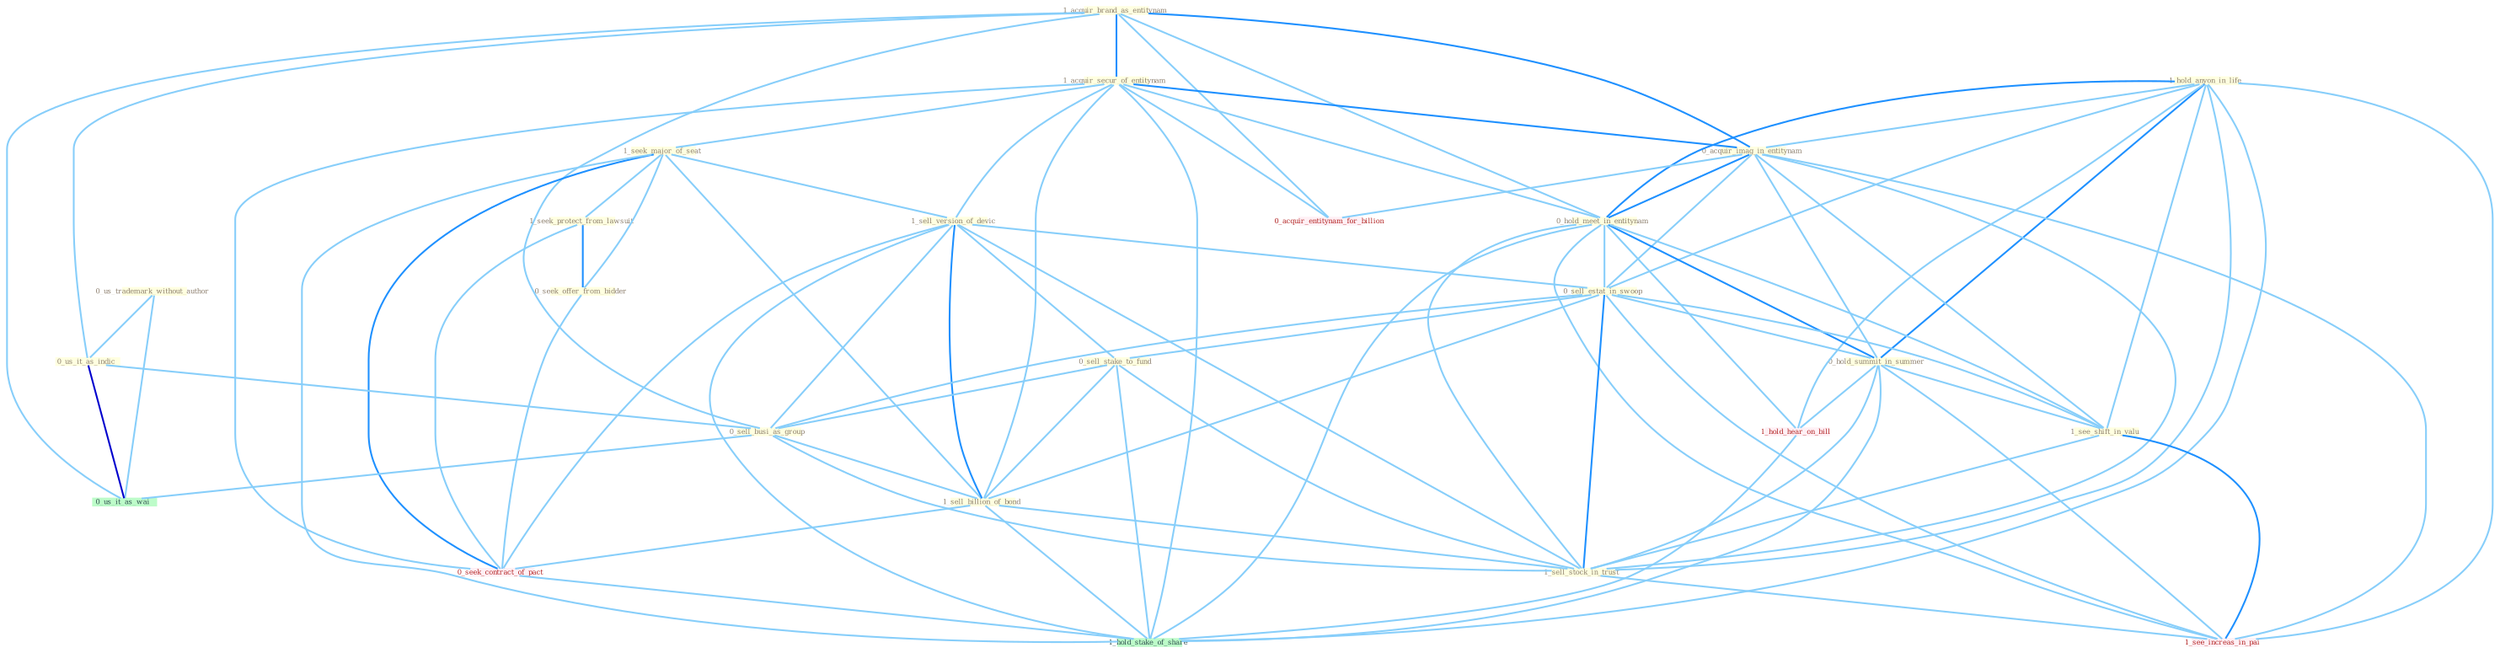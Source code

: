 Graph G{ 
    node
    [shape=polygon,style=filled,width=.5,height=.06,color="#BDFCC9",fixedsize=true,fontsize=4,
    fontcolor="#2f4f4f"];
    {node
    [color="#ffffe0", fontcolor="#8b7d6b"] "0_us_trademark_without_author " "1_acquir_brand_as_entitynam " "1_acquir_secur_of_entitynam " "1_hold_anyon_in_life " "1_seek_major_of_seat " "0_us_it_as_indic " "0_acquir_imag_in_entitynam " "0_hold_meet_in_entitynam " "1_sell_version_of_devic " "0_sell_estat_in_swoop " "0_sell_stake_to_fund " "0_sell_busi_as_group " "1_sell_billion_of_bond " "1_seek_protect_from_lawsuit " "0_seek_offer_from_bidder " "0_hold_summit_in_summer " "1_see_shift_in_valu " "1_sell_stock_in_trust "}
{node [color="#fff0f5", fontcolor="#b22222"] "0_seek_contract_of_pact " "0_acquir_entitynam_for_billion " "1_see_increas_in_pai " "1_hold_hear_on_bill "}
edge [color="#B0E2FF"];

	"0_us_trademark_without_author " -- "0_us_it_as_indic " [w="1", color="#87cefa" ];
	"0_us_trademark_without_author " -- "0_us_it_as_wai " [w="1", color="#87cefa" ];
	"1_acquir_brand_as_entitynam " -- "1_acquir_secur_of_entitynam " [w="2", color="#1e90ff" , len=0.8];
	"1_acquir_brand_as_entitynam " -- "0_us_it_as_indic " [w="1", color="#87cefa" ];
	"1_acquir_brand_as_entitynam " -- "0_acquir_imag_in_entitynam " [w="2", color="#1e90ff" , len=0.8];
	"1_acquir_brand_as_entitynam " -- "0_hold_meet_in_entitynam " [w="1", color="#87cefa" ];
	"1_acquir_brand_as_entitynam " -- "0_sell_busi_as_group " [w="1", color="#87cefa" ];
	"1_acquir_brand_as_entitynam " -- "0_us_it_as_wai " [w="1", color="#87cefa" ];
	"1_acquir_brand_as_entitynam " -- "0_acquir_entitynam_for_billion " [w="1", color="#87cefa" ];
	"1_acquir_secur_of_entitynam " -- "1_seek_major_of_seat " [w="1", color="#87cefa" ];
	"1_acquir_secur_of_entitynam " -- "0_acquir_imag_in_entitynam " [w="2", color="#1e90ff" , len=0.8];
	"1_acquir_secur_of_entitynam " -- "0_hold_meet_in_entitynam " [w="1", color="#87cefa" ];
	"1_acquir_secur_of_entitynam " -- "1_sell_version_of_devic " [w="1", color="#87cefa" ];
	"1_acquir_secur_of_entitynam " -- "1_sell_billion_of_bond " [w="1", color="#87cefa" ];
	"1_acquir_secur_of_entitynam " -- "0_seek_contract_of_pact " [w="1", color="#87cefa" ];
	"1_acquir_secur_of_entitynam " -- "0_acquir_entitynam_for_billion " [w="1", color="#87cefa" ];
	"1_acquir_secur_of_entitynam " -- "1_hold_stake_of_share " [w="1", color="#87cefa" ];
	"1_hold_anyon_in_life " -- "0_acquir_imag_in_entitynam " [w="1", color="#87cefa" ];
	"1_hold_anyon_in_life " -- "0_hold_meet_in_entitynam " [w="2", color="#1e90ff" , len=0.8];
	"1_hold_anyon_in_life " -- "0_sell_estat_in_swoop " [w="1", color="#87cefa" ];
	"1_hold_anyon_in_life " -- "0_hold_summit_in_summer " [w="2", color="#1e90ff" , len=0.8];
	"1_hold_anyon_in_life " -- "1_see_shift_in_valu " [w="1", color="#87cefa" ];
	"1_hold_anyon_in_life " -- "1_sell_stock_in_trust " [w="1", color="#87cefa" ];
	"1_hold_anyon_in_life " -- "1_see_increas_in_pai " [w="1", color="#87cefa" ];
	"1_hold_anyon_in_life " -- "1_hold_hear_on_bill " [w="1", color="#87cefa" ];
	"1_hold_anyon_in_life " -- "1_hold_stake_of_share " [w="1", color="#87cefa" ];
	"1_seek_major_of_seat " -- "1_sell_version_of_devic " [w="1", color="#87cefa" ];
	"1_seek_major_of_seat " -- "1_sell_billion_of_bond " [w="1", color="#87cefa" ];
	"1_seek_major_of_seat " -- "1_seek_protect_from_lawsuit " [w="1", color="#87cefa" ];
	"1_seek_major_of_seat " -- "0_seek_offer_from_bidder " [w="1", color="#87cefa" ];
	"1_seek_major_of_seat " -- "0_seek_contract_of_pact " [w="2", color="#1e90ff" , len=0.8];
	"1_seek_major_of_seat " -- "1_hold_stake_of_share " [w="1", color="#87cefa" ];
	"0_us_it_as_indic " -- "0_sell_busi_as_group " [w="1", color="#87cefa" ];
	"0_us_it_as_indic " -- "0_us_it_as_wai " [w="3", color="#0000cd" , len=0.6];
	"0_acquir_imag_in_entitynam " -- "0_hold_meet_in_entitynam " [w="2", color="#1e90ff" , len=0.8];
	"0_acquir_imag_in_entitynam " -- "0_sell_estat_in_swoop " [w="1", color="#87cefa" ];
	"0_acquir_imag_in_entitynam " -- "0_hold_summit_in_summer " [w="1", color="#87cefa" ];
	"0_acquir_imag_in_entitynam " -- "1_see_shift_in_valu " [w="1", color="#87cefa" ];
	"0_acquir_imag_in_entitynam " -- "1_sell_stock_in_trust " [w="1", color="#87cefa" ];
	"0_acquir_imag_in_entitynam " -- "0_acquir_entitynam_for_billion " [w="1", color="#87cefa" ];
	"0_acquir_imag_in_entitynam " -- "1_see_increas_in_pai " [w="1", color="#87cefa" ];
	"0_hold_meet_in_entitynam " -- "0_sell_estat_in_swoop " [w="1", color="#87cefa" ];
	"0_hold_meet_in_entitynam " -- "0_hold_summit_in_summer " [w="2", color="#1e90ff" , len=0.8];
	"0_hold_meet_in_entitynam " -- "1_see_shift_in_valu " [w="1", color="#87cefa" ];
	"0_hold_meet_in_entitynam " -- "1_sell_stock_in_trust " [w="1", color="#87cefa" ];
	"0_hold_meet_in_entitynam " -- "1_see_increas_in_pai " [w="1", color="#87cefa" ];
	"0_hold_meet_in_entitynam " -- "1_hold_hear_on_bill " [w="1", color="#87cefa" ];
	"0_hold_meet_in_entitynam " -- "1_hold_stake_of_share " [w="1", color="#87cefa" ];
	"1_sell_version_of_devic " -- "0_sell_estat_in_swoop " [w="1", color="#87cefa" ];
	"1_sell_version_of_devic " -- "0_sell_stake_to_fund " [w="1", color="#87cefa" ];
	"1_sell_version_of_devic " -- "0_sell_busi_as_group " [w="1", color="#87cefa" ];
	"1_sell_version_of_devic " -- "1_sell_billion_of_bond " [w="2", color="#1e90ff" , len=0.8];
	"1_sell_version_of_devic " -- "1_sell_stock_in_trust " [w="1", color="#87cefa" ];
	"1_sell_version_of_devic " -- "0_seek_contract_of_pact " [w="1", color="#87cefa" ];
	"1_sell_version_of_devic " -- "1_hold_stake_of_share " [w="1", color="#87cefa" ];
	"0_sell_estat_in_swoop " -- "0_sell_stake_to_fund " [w="1", color="#87cefa" ];
	"0_sell_estat_in_swoop " -- "0_sell_busi_as_group " [w="1", color="#87cefa" ];
	"0_sell_estat_in_swoop " -- "1_sell_billion_of_bond " [w="1", color="#87cefa" ];
	"0_sell_estat_in_swoop " -- "0_hold_summit_in_summer " [w="1", color="#87cefa" ];
	"0_sell_estat_in_swoop " -- "1_see_shift_in_valu " [w="1", color="#87cefa" ];
	"0_sell_estat_in_swoop " -- "1_sell_stock_in_trust " [w="2", color="#1e90ff" , len=0.8];
	"0_sell_estat_in_swoop " -- "1_see_increas_in_pai " [w="1", color="#87cefa" ];
	"0_sell_stake_to_fund " -- "0_sell_busi_as_group " [w="1", color="#87cefa" ];
	"0_sell_stake_to_fund " -- "1_sell_billion_of_bond " [w="1", color="#87cefa" ];
	"0_sell_stake_to_fund " -- "1_sell_stock_in_trust " [w="1", color="#87cefa" ];
	"0_sell_stake_to_fund " -- "1_hold_stake_of_share " [w="1", color="#87cefa" ];
	"0_sell_busi_as_group " -- "1_sell_billion_of_bond " [w="1", color="#87cefa" ];
	"0_sell_busi_as_group " -- "1_sell_stock_in_trust " [w="1", color="#87cefa" ];
	"0_sell_busi_as_group " -- "0_us_it_as_wai " [w="1", color="#87cefa" ];
	"1_sell_billion_of_bond " -- "1_sell_stock_in_trust " [w="1", color="#87cefa" ];
	"1_sell_billion_of_bond " -- "0_seek_contract_of_pact " [w="1", color="#87cefa" ];
	"1_sell_billion_of_bond " -- "1_hold_stake_of_share " [w="1", color="#87cefa" ];
	"1_seek_protect_from_lawsuit " -- "0_seek_offer_from_bidder " [w="2", color="#1e90ff" , len=0.8];
	"1_seek_protect_from_lawsuit " -- "0_seek_contract_of_pact " [w="1", color="#87cefa" ];
	"0_seek_offer_from_bidder " -- "0_seek_contract_of_pact " [w="1", color="#87cefa" ];
	"0_hold_summit_in_summer " -- "1_see_shift_in_valu " [w="1", color="#87cefa" ];
	"0_hold_summit_in_summer " -- "1_sell_stock_in_trust " [w="1", color="#87cefa" ];
	"0_hold_summit_in_summer " -- "1_see_increas_in_pai " [w="1", color="#87cefa" ];
	"0_hold_summit_in_summer " -- "1_hold_hear_on_bill " [w="1", color="#87cefa" ];
	"0_hold_summit_in_summer " -- "1_hold_stake_of_share " [w="1", color="#87cefa" ];
	"1_see_shift_in_valu " -- "1_sell_stock_in_trust " [w="1", color="#87cefa" ];
	"1_see_shift_in_valu " -- "1_see_increas_in_pai " [w="2", color="#1e90ff" , len=0.8];
	"1_sell_stock_in_trust " -- "1_see_increas_in_pai " [w="1", color="#87cefa" ];
	"0_seek_contract_of_pact " -- "1_hold_stake_of_share " [w="1", color="#87cefa" ];
	"1_hold_hear_on_bill " -- "1_hold_stake_of_share " [w="1", color="#87cefa" ];
}